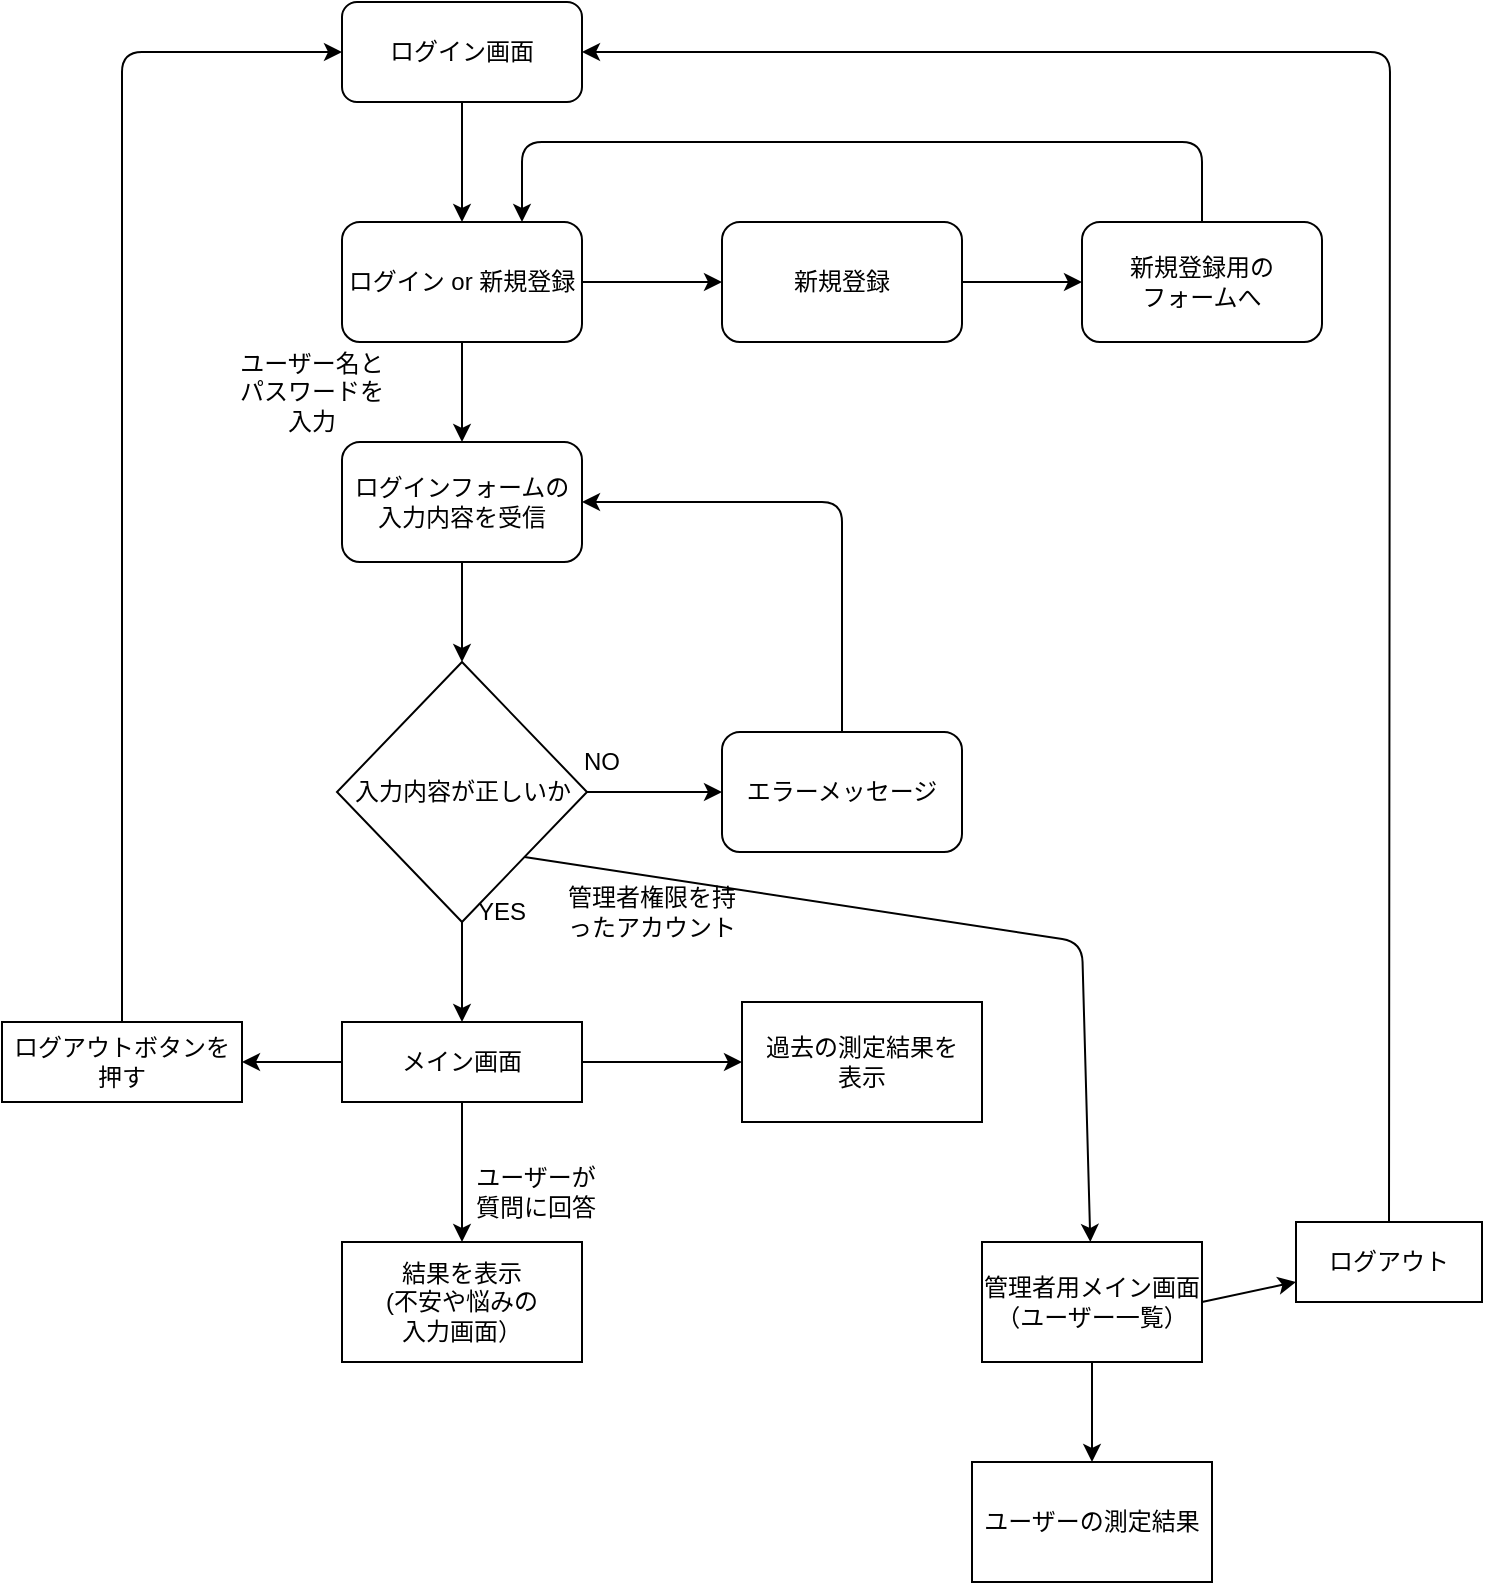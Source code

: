 <mxfile>
    <diagram id="K82F3Um5Li-1vnRuevHE" name="ページ1">
        <mxGraphModel dx="1174" dy="787" grid="1" gridSize="10" guides="1" tooltips="1" connect="1" arrows="0" fold="1" page="1" pageScale="1" pageWidth="827" pageHeight="1169" math="0" shadow="0">
            <root>
                <mxCell id="0"/>
                <mxCell id="1" parent="0"/>
                <mxCell id="5" style="edgeStyle=none;html=1;exitX=0.5;exitY=1;exitDx=0;exitDy=0;entryX=0.5;entryY=0;entryDx=0;entryDy=0;" parent="1" source="3" target="4" edge="1">
                    <mxGeometry relative="1" as="geometry"/>
                </mxCell>
                <mxCell id="3" value="ログイン画面" style="rounded=1;whiteSpace=wrap;html=1;" parent="1" vertex="1">
                    <mxGeometry x="230" y="70" width="120" height="50" as="geometry"/>
                </mxCell>
                <mxCell id="7" style="edgeStyle=none;html=1;exitX=1;exitY=0.5;exitDx=0;exitDy=0;" parent="1" source="4" target="10" edge="1">
                    <mxGeometry relative="1" as="geometry">
                        <mxPoint x="420" y="220" as="targetPoint"/>
                    </mxGeometry>
                </mxCell>
                <mxCell id="8" style="edgeStyle=none;html=1;" parent="1" source="4" target="9" edge="1">
                    <mxGeometry relative="1" as="geometry">
                        <mxPoint x="290" y="320" as="targetPoint"/>
                    </mxGeometry>
                </mxCell>
                <mxCell id="4" value="ログイン or 新規登録" style="rounded=1;whiteSpace=wrap;html=1;" parent="1" vertex="1">
                    <mxGeometry x="230" y="180" width="120" height="60" as="geometry"/>
                </mxCell>
                <mxCell id="11" style="edgeStyle=none;html=1;exitX=0.5;exitY=1;exitDx=0;exitDy=0;" parent="1" source="9" target="14" edge="1">
                    <mxGeometry relative="1" as="geometry">
                        <mxPoint x="290" y="400" as="targetPoint"/>
                    </mxGeometry>
                </mxCell>
                <mxCell id="9" value="ログインフォームの入力内容を受信" style="rounded=1;whiteSpace=wrap;html=1;" parent="1" vertex="1">
                    <mxGeometry x="230" y="290" width="120" height="60" as="geometry"/>
                </mxCell>
                <mxCell id="24" style="edgeStyle=none;html=1;exitX=1;exitY=0.5;exitDx=0;exitDy=0;" parent="1" source="10" target="25" edge="1">
                    <mxGeometry relative="1" as="geometry">
                        <mxPoint x="610" y="210" as="targetPoint"/>
                    </mxGeometry>
                </mxCell>
                <mxCell id="10" value="新規登録" style="rounded=1;whiteSpace=wrap;html=1;" parent="1" vertex="1">
                    <mxGeometry x="420" y="180" width="120" height="60" as="geometry"/>
                </mxCell>
                <mxCell id="15" style="edgeStyle=none;html=1;exitX=1;exitY=0.5;exitDx=0;exitDy=0;" parent="1" source="14" target="16" edge="1">
                    <mxGeometry relative="1" as="geometry">
                        <mxPoint x="400" y="435" as="targetPoint"/>
                    </mxGeometry>
                </mxCell>
                <mxCell id="21" style="edgeStyle=none;html=1;exitX=0.5;exitY=1;exitDx=0;exitDy=0;" parent="1" source="14" edge="1">
                    <mxGeometry relative="1" as="geometry">
                        <mxPoint x="290" y="580" as="targetPoint"/>
                    </mxGeometry>
                </mxCell>
                <mxCell id="60" style="edgeStyle=none;html=1;exitX=1;exitY=1;exitDx=0;exitDy=0;" parent="1" source="14" target="61" edge="1">
                    <mxGeometry relative="1" as="geometry">
                        <mxPoint x="600" y="690" as="targetPoint"/>
                        <Array as="points">
                            <mxPoint x="600" y="540"/>
                        </Array>
                    </mxGeometry>
                </mxCell>
                <mxCell id="14" value="入力内容が正しいか" style="rhombus;whiteSpace=wrap;html=1;" parent="1" vertex="1">
                    <mxGeometry x="227.5" y="400" width="125" height="130" as="geometry"/>
                </mxCell>
                <mxCell id="17" style="edgeStyle=none;html=1;exitX=0.5;exitY=0;exitDx=0;exitDy=0;entryX=1;entryY=0.5;entryDx=0;entryDy=0;" parent="1" source="16" target="9" edge="1">
                    <mxGeometry relative="1" as="geometry">
                        <mxPoint x="480" y="320" as="targetPoint"/>
                        <Array as="points">
                            <mxPoint x="480" y="370"/>
                            <mxPoint x="480" y="320"/>
                        </Array>
                    </mxGeometry>
                </mxCell>
                <mxCell id="16" value="エラーメッセージ" style="rounded=1;whiteSpace=wrap;html=1;" parent="1" vertex="1">
                    <mxGeometry x="420" y="435" width="120" height="60" as="geometry"/>
                </mxCell>
                <mxCell id="19" value="NO" style="text;html=1;strokeColor=none;fillColor=none;align=center;verticalAlign=middle;whiteSpace=wrap;rounded=0;" parent="1" vertex="1">
                    <mxGeometry x="330" y="435" width="60" height="30" as="geometry"/>
                </mxCell>
                <mxCell id="23" value="YES" style="text;html=1;strokeColor=none;fillColor=none;align=center;verticalAlign=middle;whiteSpace=wrap;rounded=0;" parent="1" vertex="1">
                    <mxGeometry x="280" y="510" width="60" height="30" as="geometry"/>
                </mxCell>
                <mxCell id="55" style="edgeStyle=none;html=1;exitX=0.5;exitY=0;exitDx=0;exitDy=0;entryX=0.75;entryY=0;entryDx=0;entryDy=0;" parent="1" source="25" target="4" edge="1">
                    <mxGeometry relative="1" as="geometry">
                        <mxPoint x="310" y="150" as="targetPoint"/>
                        <Array as="points">
                            <mxPoint x="660" y="140"/>
                            <mxPoint x="320" y="140"/>
                        </Array>
                    </mxGeometry>
                </mxCell>
                <mxCell id="25" value="新規登録用の&lt;br&gt;フォームへ" style="rounded=1;whiteSpace=wrap;html=1;" parent="1" vertex="1">
                    <mxGeometry x="600" y="180" width="120" height="60" as="geometry"/>
                </mxCell>
                <mxCell id="27" value="ユーザー名と&lt;br&gt;パスワードを&lt;br&gt;入力" style="text;html=1;strokeColor=none;fillColor=none;align=center;verticalAlign=middle;whiteSpace=wrap;rounded=0;" parent="1" vertex="1">
                    <mxGeometry x="170" y="240" width="90" height="50" as="geometry"/>
                </mxCell>
                <mxCell id="37" style="edgeStyle=none;html=1;exitX=0.5;exitY=1;exitDx=0;exitDy=0;entryX=0.5;entryY=0;entryDx=0;entryDy=0;" parent="1" source="39" target="47" edge="1">
                    <mxGeometry relative="1" as="geometry">
                        <mxPoint x="290" y="660" as="targetPoint"/>
                    </mxGeometry>
                </mxCell>
                <mxCell id="51" style="edgeStyle=none;html=1;exitX=0;exitY=0.5;exitDx=0;exitDy=0;entryX=1;entryY=0.5;entryDx=0;entryDy=0;" parent="1" source="39" target="49" edge="1">
                    <mxGeometry relative="1" as="geometry"/>
                </mxCell>
                <mxCell id="58" style="edgeStyle=none;html=1;exitX=1;exitY=0.5;exitDx=0;exitDy=0;entryX=0;entryY=0.5;entryDx=0;entryDy=0;" parent="1" source="39" target="57" edge="1">
                    <mxGeometry relative="1" as="geometry"/>
                </mxCell>
                <mxCell id="39" value="メイン画面" style="rounded=0;whiteSpace=wrap;html=1;" parent="1" vertex="1">
                    <mxGeometry x="230" y="580" width="120" height="40" as="geometry"/>
                </mxCell>
                <mxCell id="47" value="結果を表示&lt;br&gt;(不安や悩みの&lt;br&gt;入力画面）" style="rounded=0;whiteSpace=wrap;html=1;" parent="1" vertex="1">
                    <mxGeometry x="230" y="690" width="120" height="60" as="geometry"/>
                </mxCell>
                <mxCell id="52" style="edgeStyle=none;html=1;exitX=0.5;exitY=0;exitDx=0;exitDy=0;entryX=0;entryY=0.5;entryDx=0;entryDy=0;" parent="1" source="49" target="3" edge="1">
                    <mxGeometry relative="1" as="geometry">
                        <Array as="points">
                            <mxPoint x="120" y="95"/>
                        </Array>
                    </mxGeometry>
                </mxCell>
                <mxCell id="49" value="ログアウトボタンを&lt;br&gt;押す" style="rounded=0;whiteSpace=wrap;html=1;" parent="1" vertex="1">
                    <mxGeometry x="60" y="580" width="120" height="40" as="geometry"/>
                </mxCell>
                <mxCell id="53" value="ユーザーが質問に回答" style="text;html=1;strokeColor=none;fillColor=none;align=center;verticalAlign=middle;whiteSpace=wrap;rounded=0;" parent="1" vertex="1">
                    <mxGeometry x="292.5" y="640" width="67.5" height="50" as="geometry"/>
                </mxCell>
                <mxCell id="57" value="過去の測定結果を&lt;br&gt;表示" style="rounded=0;whiteSpace=wrap;html=1;" parent="1" vertex="1">
                    <mxGeometry x="430" y="570" width="120" height="60" as="geometry"/>
                </mxCell>
                <mxCell id="63" style="edgeStyle=none;html=1;exitX=0.5;exitY=1;exitDx=0;exitDy=0;" parent="1" source="61" target="64" edge="1">
                    <mxGeometry relative="1" as="geometry">
                        <mxPoint x="605" y="790" as="targetPoint"/>
                    </mxGeometry>
                </mxCell>
                <mxCell id="66" style="edgeStyle=none;html=1;exitX=1;exitY=0.5;exitDx=0;exitDy=0;" parent="1" source="61" target="67" edge="1">
                    <mxGeometry relative="1" as="geometry">
                        <mxPoint x="710" y="720" as="targetPoint"/>
                    </mxGeometry>
                </mxCell>
                <mxCell id="61" value="管理者用メイン画面&lt;br&gt;（ユーザー一覧）" style="rounded=0;whiteSpace=wrap;html=1;" parent="1" vertex="1">
                    <mxGeometry x="550" y="690" width="110" height="60" as="geometry"/>
                </mxCell>
                <mxCell id="64" value="ユーザーの測定結果" style="rounded=0;whiteSpace=wrap;html=1;" parent="1" vertex="1">
                    <mxGeometry x="545" y="800" width="120" height="60" as="geometry"/>
                </mxCell>
                <mxCell id="65" value="管理者権限を持ったアカウント" style="text;html=1;strokeColor=none;fillColor=none;align=center;verticalAlign=middle;whiteSpace=wrap;rounded=0;" parent="1" vertex="1">
                    <mxGeometry x="340" y="510" width="90" height="30" as="geometry"/>
                </mxCell>
                <mxCell id="69" style="edgeStyle=none;html=1;exitX=0.5;exitY=0;exitDx=0;exitDy=0;entryX=1;entryY=0.5;entryDx=0;entryDy=0;" parent="1" source="67" target="3" edge="1">
                    <mxGeometry relative="1" as="geometry">
                        <mxPoint x="750" y="80" as="targetPoint"/>
                        <Array as="points">
                            <mxPoint x="754" y="95"/>
                        </Array>
                    </mxGeometry>
                </mxCell>
                <mxCell id="67" value="ログアウト" style="rounded=0;whiteSpace=wrap;html=1;" parent="1" vertex="1">
                    <mxGeometry x="707" y="680" width="93" height="40" as="geometry"/>
                </mxCell>
            </root>
        </mxGraphModel>
    </diagram>
</mxfile>